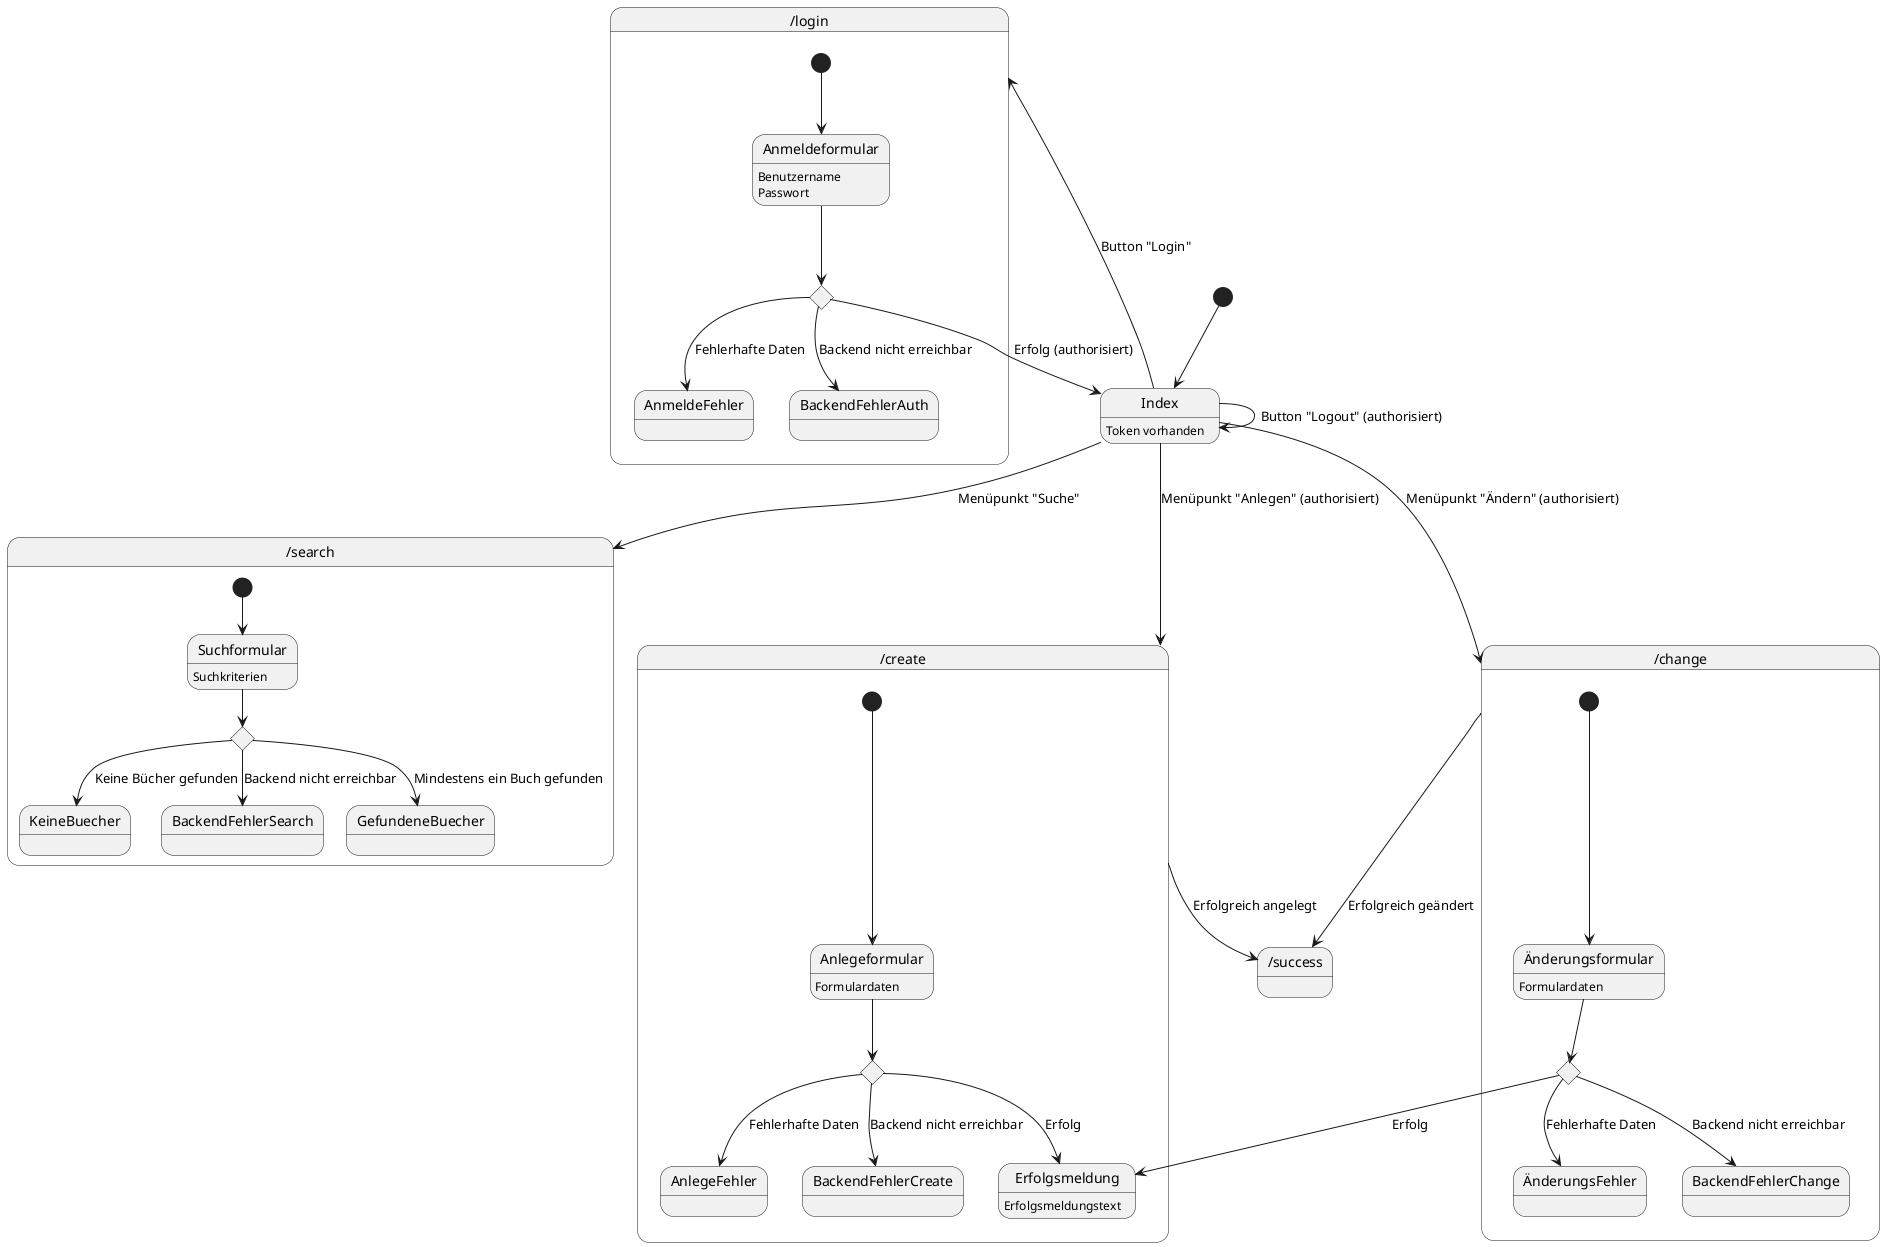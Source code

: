 @startuml zustandsdiagramm
[*] --> Index
Index: Token vorhanden

state "/login" as auth {
    Anmeldeformular: Benutzername
    Anmeldeformular: Passwort
    state Anmeldergebnis <<choice>>

    [*] --> Anmeldeformular
    Anmeldeformular --> Anmeldergebnis
    Anmeldergebnis --> AnmeldeFehler: Fehlerhafte Daten
    Anmeldergebnis --> BackendFehlerAuth: Backend nicht erreichbar
    Anmeldergebnis --> Index: Erfolg (authorisiert)
}

state "/create" as create {
    Anlegeformular: Formulardaten
    state Anlegeergebnis <<choice>>

    [*] --> Anlegeformular
    Anlegeformular --> Anlegeergebnis
    Anlegeergebnis --> AnlegeFehler: Fehlerhafte Daten
    Anlegeergebnis --> BackendFehlerCreate: Backend nicht erreichbar
    Anlegeergebnis --> Erfolgsmeldung: Erfolg
}

state "/change" as change {
    Änderungsformular: Formulardaten
    state ÄnderungsErgebnis <<choice>>

    [*] --> Änderungsformular
    Änderungsformular --> ÄnderungsErgebnis
    ÄnderungsErgebnis --> ÄnderungsFehler: Fehlerhafte Daten
    ÄnderungsErgebnis --> BackendFehlerChange: Backend nicht erreichbar
    ÄnderungsErgebnis --> Erfolgsmeldung: Erfolg
}

state "/search" as search {
    Suchformular: Suchkriterien
    state Suchergebnis <<choice>>

    [*] --> Suchformular
    Suchformular --> Suchergebnis
    Suchergebnis --> KeineBuecher: Keine Bücher gefunden
    Suchergebnis --> BackendFehlerSearch: Backend nicht erreichbar
    Suchergebnis --> GefundeneBuecher: Mindestens ein Buch gefunden
}

state "/success" as success {
    Erfolgsmeldung: Erfolgsmeldungstext
}

Index --> auth: Button "Login"
Index --> Index: Button "Logout" (authorisiert)
Index --> create: Menüpunkt "Anlegen" (authorisiert)
Index --> change: Menüpunkt "Ändern" (authorisiert)
Index --> search: Menüpunkt "Suche"

create --> success : Erfolgreich angelegt
change --> success : Erfolgreich geändert
@enduml